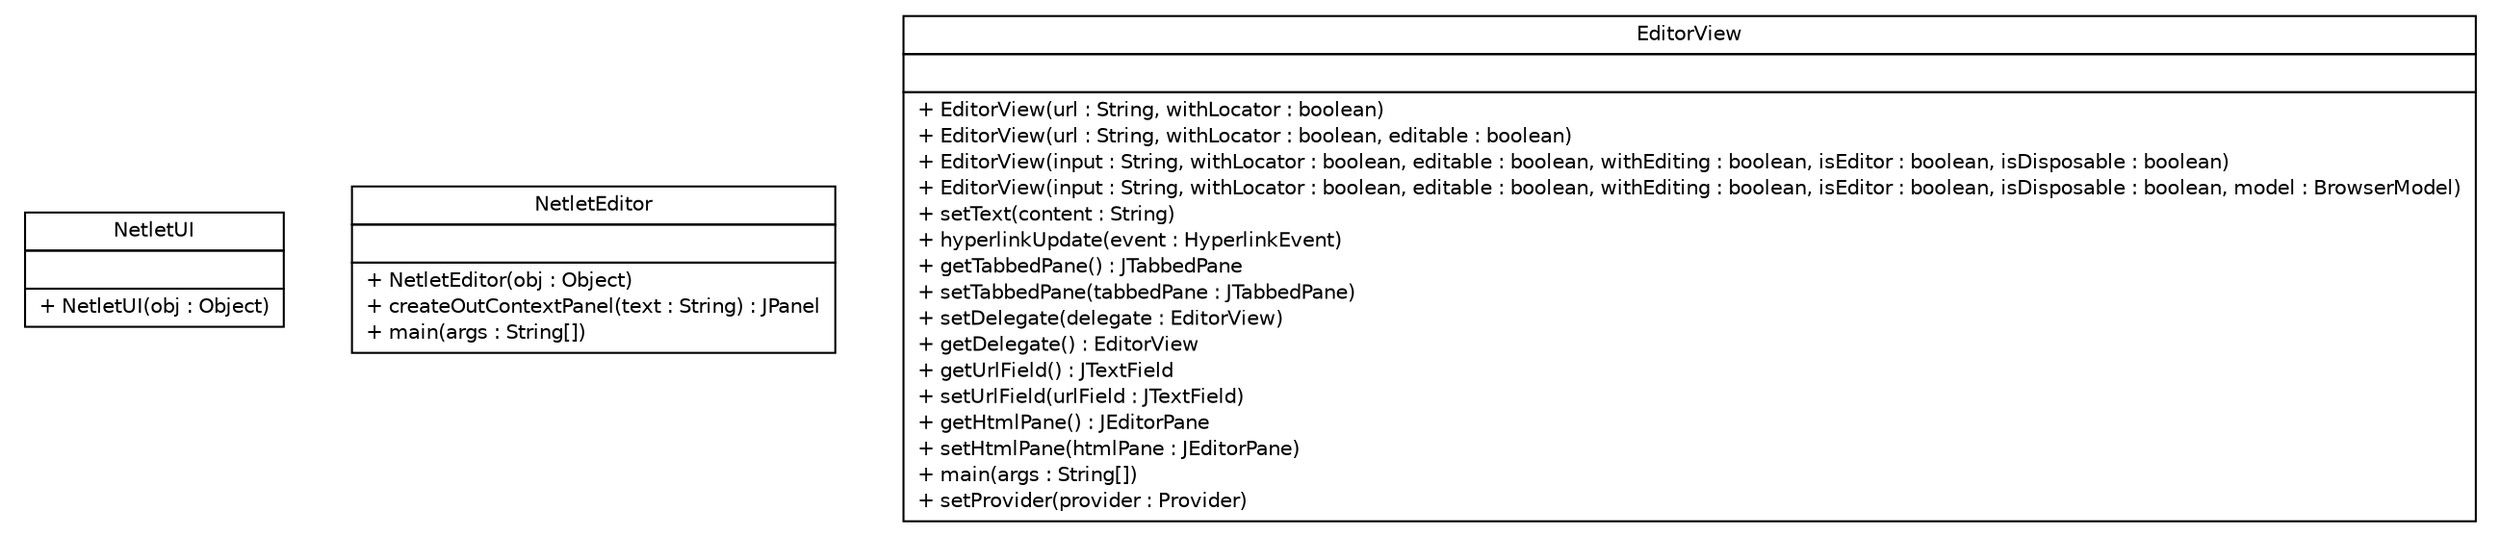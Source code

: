 #!/usr/local/bin/dot
#
# Class diagram 
# Generated by UMLGraph version R5_6 (http://www.umlgraph.org/)
#

digraph G {
	edge [fontname="Helvetica",fontsize=10,labelfontname="Helvetica",labelfontsize=10];
	node [fontname="Helvetica",fontsize=10,shape=plaintext];
	nodesep=0.25;
	ranksep=0.5;
	// sorcer.ui.exertlet.NetletUI
	c36348 [label=<<table title="sorcer.ui.exertlet.NetletUI" border="0" cellborder="1" cellspacing="0" cellpadding="2" port="p" href="./NetletUI.html">
		<tr><td><table border="0" cellspacing="0" cellpadding="1">
<tr><td align="center" balign="center"> NetletUI </td></tr>
		</table></td></tr>
		<tr><td><table border="0" cellspacing="0" cellpadding="1">
<tr><td align="left" balign="left">  </td></tr>
		</table></td></tr>
		<tr><td><table border="0" cellspacing="0" cellpadding="1">
<tr><td align="left" balign="left"> + NetletUI(obj : Object) </td></tr>
		</table></td></tr>
		</table>>, URL="./NetletUI.html", fontname="Helvetica", fontcolor="black", fontsize=10.0];
	// sorcer.ui.exertlet.NetletEditor
	c36349 [label=<<table title="sorcer.ui.exertlet.NetletEditor" border="0" cellborder="1" cellspacing="0" cellpadding="2" port="p" href="./NetletEditor.html">
		<tr><td><table border="0" cellspacing="0" cellpadding="1">
<tr><td align="center" balign="center"> NetletEditor </td></tr>
		</table></td></tr>
		<tr><td><table border="0" cellspacing="0" cellpadding="1">
<tr><td align="left" balign="left">  </td></tr>
		</table></td></tr>
		<tr><td><table border="0" cellspacing="0" cellpadding="1">
<tr><td align="left" balign="left"> + NetletEditor(obj : Object) </td></tr>
<tr><td align="left" balign="left"> + createOutContextPanel(text : String) : JPanel </td></tr>
<tr><td align="left" balign="left"> + main(args : String[]) </td></tr>
		</table></td></tr>
		</table>>, URL="./NetletEditor.html", fontname="Helvetica", fontcolor="black", fontsize=10.0];
	// sorcer.ui.exertlet.EditorView
	c36350 [label=<<table title="sorcer.ui.exertlet.EditorView" border="0" cellborder="1" cellspacing="0" cellpadding="2" port="p" href="./EditorView.html">
		<tr><td><table border="0" cellspacing="0" cellpadding="1">
<tr><td align="center" balign="center"> EditorView </td></tr>
		</table></td></tr>
		<tr><td><table border="0" cellspacing="0" cellpadding="1">
<tr><td align="left" balign="left">  </td></tr>
		</table></td></tr>
		<tr><td><table border="0" cellspacing="0" cellpadding="1">
<tr><td align="left" balign="left"> + EditorView(url : String, withLocator : boolean) </td></tr>
<tr><td align="left" balign="left"> + EditorView(url : String, withLocator : boolean, editable : boolean) </td></tr>
<tr><td align="left" balign="left"> + EditorView(input : String, withLocator : boolean, editable : boolean, withEditing : boolean, isEditor : boolean, isDisposable : boolean) </td></tr>
<tr><td align="left" balign="left"> + EditorView(input : String, withLocator : boolean, editable : boolean, withEditing : boolean, isEditor : boolean, isDisposable : boolean, model : BrowserModel) </td></tr>
<tr><td align="left" balign="left"> + setText(content : String) </td></tr>
<tr><td align="left" balign="left"> + hyperlinkUpdate(event : HyperlinkEvent) </td></tr>
<tr><td align="left" balign="left"> + getTabbedPane() : JTabbedPane </td></tr>
<tr><td align="left" balign="left"> + setTabbedPane(tabbedPane : JTabbedPane) </td></tr>
<tr><td align="left" balign="left"> + setDelegate(delegate : EditorView) </td></tr>
<tr><td align="left" balign="left"> + getDelegate() : EditorView </td></tr>
<tr><td align="left" balign="left"> + getUrlField() : JTextField </td></tr>
<tr><td align="left" balign="left"> + setUrlField(urlField : JTextField) </td></tr>
<tr><td align="left" balign="left"> + getHtmlPane() : JEditorPane </td></tr>
<tr><td align="left" balign="left"> + setHtmlPane(htmlPane : JEditorPane) </td></tr>
<tr><td align="left" balign="left"> + main(args : String[]) </td></tr>
<tr><td align="left" balign="left"> + setProvider(provider : Provider) </td></tr>
		</table></td></tr>
		</table>>, URL="./EditorView.html", fontname="Helvetica", fontcolor="black", fontsize=10.0];
}

